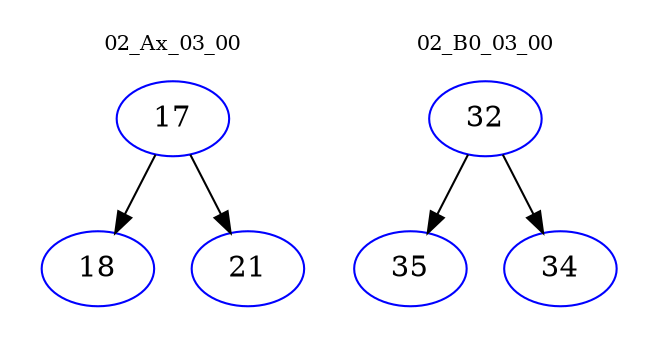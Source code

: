 digraph{
subgraph cluster_0 {
color = white
label = "02_Ax_03_00";
fontsize=10;
T0_17 [label="17", color="blue"]
T0_17 -> T0_18 [color="black"]
T0_18 [label="18", color="blue"]
T0_17 -> T0_21 [color="black"]
T0_21 [label="21", color="blue"]
}
subgraph cluster_1 {
color = white
label = "02_B0_03_00";
fontsize=10;
T1_32 [label="32", color="blue"]
T1_32 -> T1_35 [color="black"]
T1_35 [label="35", color="blue"]
T1_32 -> T1_34 [color="black"]
T1_34 [label="34", color="blue"]
}
}
